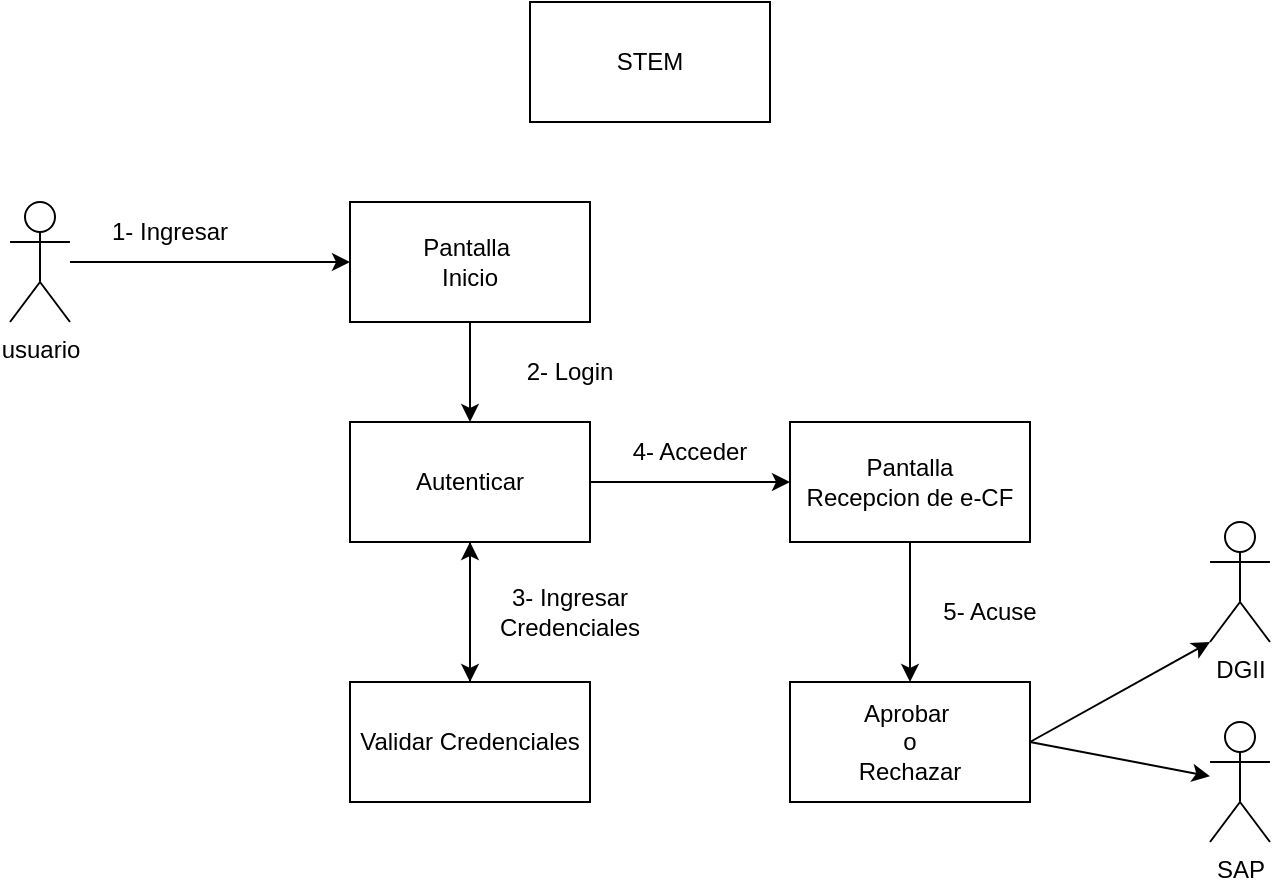 <mxfile version="23.1.1" type="github">
  <diagram name="Page-1" id="3APIjETXwuH5DsYp7p1r">
    <mxGraphModel dx="878" dy="1614" grid="1" gridSize="10" guides="1" tooltips="1" connect="1" arrows="1" fold="1" page="1" pageScale="1" pageWidth="850" pageHeight="1100" math="0" shadow="0">
      <root>
        <mxCell id="0" />
        <mxCell id="1" parent="0" />
        <mxCell id="SAPBk8tlBKZ9aR09RMrr-5" style="edgeStyle=orthogonalEdgeStyle;rounded=0;orthogonalLoop=1;jettySize=auto;html=1;entryX=0;entryY=0.5;entryDx=0;entryDy=0;" edge="1" parent="1" source="SAPBk8tlBKZ9aR09RMrr-1" target="SAPBk8tlBKZ9aR09RMrr-4">
          <mxGeometry relative="1" as="geometry" />
        </mxCell>
        <mxCell id="SAPBk8tlBKZ9aR09RMrr-1" value="usuario" style="shape=umlActor;verticalLabelPosition=bottom;verticalAlign=top;html=1;outlineConnect=0;" vertex="1" parent="1">
          <mxGeometry x="80" y="40" width="30" height="60" as="geometry" />
        </mxCell>
        <mxCell id="SAPBk8tlBKZ9aR09RMrr-8" style="edgeStyle=orthogonalEdgeStyle;rounded=0;orthogonalLoop=1;jettySize=auto;html=1;entryX=0.5;entryY=0;entryDx=0;entryDy=0;" edge="1" parent="1" source="SAPBk8tlBKZ9aR09RMrr-4" target="SAPBk8tlBKZ9aR09RMrr-7">
          <mxGeometry relative="1" as="geometry" />
        </mxCell>
        <mxCell id="SAPBk8tlBKZ9aR09RMrr-4" value="Pantalla&amp;nbsp;&lt;br&gt;Inicio" style="rounded=0;whiteSpace=wrap;html=1;" vertex="1" parent="1">
          <mxGeometry x="250" y="40" width="120" height="60" as="geometry" />
        </mxCell>
        <mxCell id="SAPBk8tlBKZ9aR09RMrr-6" value="1- Ingresar" style="text;html=1;strokeColor=none;fillColor=none;align=center;verticalAlign=middle;whiteSpace=wrap;rounded=0;" vertex="1" parent="1">
          <mxGeometry x="120" y="40" width="80" height="30" as="geometry" />
        </mxCell>
        <mxCell id="SAPBk8tlBKZ9aR09RMrr-11" style="edgeStyle=orthogonalEdgeStyle;rounded=0;orthogonalLoop=1;jettySize=auto;html=1;entryX=0.5;entryY=0;entryDx=0;entryDy=0;" edge="1" parent="1" source="SAPBk8tlBKZ9aR09RMrr-7" target="SAPBk8tlBKZ9aR09RMrr-10">
          <mxGeometry relative="1" as="geometry" />
        </mxCell>
        <mxCell id="SAPBk8tlBKZ9aR09RMrr-17" style="edgeStyle=orthogonalEdgeStyle;rounded=0;orthogonalLoop=1;jettySize=auto;html=1;" edge="1" parent="1" source="SAPBk8tlBKZ9aR09RMrr-7" target="SAPBk8tlBKZ9aR09RMrr-14">
          <mxGeometry relative="1" as="geometry" />
        </mxCell>
        <mxCell id="SAPBk8tlBKZ9aR09RMrr-7" value="Autenticar" style="rounded=0;whiteSpace=wrap;html=1;" vertex="1" parent="1">
          <mxGeometry x="250" y="150" width="120" height="60" as="geometry" />
        </mxCell>
        <mxCell id="SAPBk8tlBKZ9aR09RMrr-9" value="2- Login" style="text;html=1;strokeColor=none;fillColor=none;align=center;verticalAlign=middle;whiteSpace=wrap;rounded=0;" vertex="1" parent="1">
          <mxGeometry x="320" y="110" width="80" height="30" as="geometry" />
        </mxCell>
        <mxCell id="SAPBk8tlBKZ9aR09RMrr-12" style="edgeStyle=orthogonalEdgeStyle;rounded=0;orthogonalLoop=1;jettySize=auto;html=1;" edge="1" parent="1" source="SAPBk8tlBKZ9aR09RMrr-10" target="SAPBk8tlBKZ9aR09RMrr-7">
          <mxGeometry relative="1" as="geometry" />
        </mxCell>
        <mxCell id="SAPBk8tlBKZ9aR09RMrr-10" value="Validar Credenciales" style="rounded=0;whiteSpace=wrap;html=1;" vertex="1" parent="1">
          <mxGeometry x="250" y="280" width="120" height="60" as="geometry" />
        </mxCell>
        <mxCell id="SAPBk8tlBKZ9aR09RMrr-13" value="3- Ingresar&lt;br&gt;Credenciales" style="text;html=1;strokeColor=none;fillColor=none;align=center;verticalAlign=middle;whiteSpace=wrap;rounded=0;" vertex="1" parent="1">
          <mxGeometry x="320" y="230" width="80" height="30" as="geometry" />
        </mxCell>
        <mxCell id="SAPBk8tlBKZ9aR09RMrr-20" style="edgeStyle=orthogonalEdgeStyle;rounded=0;orthogonalLoop=1;jettySize=auto;html=1;" edge="1" parent="1" source="SAPBk8tlBKZ9aR09RMrr-14" target="SAPBk8tlBKZ9aR09RMrr-19">
          <mxGeometry relative="1" as="geometry" />
        </mxCell>
        <mxCell id="SAPBk8tlBKZ9aR09RMrr-14" value="Pantalla&lt;br&gt;Recepcion de e-CF" style="rounded=0;whiteSpace=wrap;html=1;" vertex="1" parent="1">
          <mxGeometry x="470" y="150" width="120" height="60" as="geometry" />
        </mxCell>
        <mxCell id="SAPBk8tlBKZ9aR09RMrr-18" value="4- Acceder" style="text;html=1;strokeColor=none;fillColor=none;align=center;verticalAlign=middle;whiteSpace=wrap;rounded=0;" vertex="1" parent="1">
          <mxGeometry x="380" y="150" width="80" height="30" as="geometry" />
        </mxCell>
        <mxCell id="SAPBk8tlBKZ9aR09RMrr-19" value="Aprobar&amp;nbsp;&lt;br&gt;o&lt;br&gt;Rechazar" style="rounded=0;whiteSpace=wrap;html=1;" vertex="1" parent="1">
          <mxGeometry x="470" y="280" width="120" height="60" as="geometry" />
        </mxCell>
        <mxCell id="SAPBk8tlBKZ9aR09RMrr-21" value="5- Acuse" style="text;html=1;strokeColor=none;fillColor=none;align=center;verticalAlign=middle;whiteSpace=wrap;rounded=0;" vertex="1" parent="1">
          <mxGeometry x="530" y="230" width="80" height="30" as="geometry" />
        </mxCell>
        <mxCell id="SAPBk8tlBKZ9aR09RMrr-22" value="DGII" style="shape=umlActor;verticalLabelPosition=bottom;verticalAlign=top;html=1;outlineConnect=0;" vertex="1" parent="1">
          <mxGeometry x="680" y="200" width="30" height="60" as="geometry" />
        </mxCell>
        <mxCell id="SAPBk8tlBKZ9aR09RMrr-23" value="SAP" style="shape=umlActor;verticalLabelPosition=bottom;verticalAlign=top;html=1;outlineConnect=0;" vertex="1" parent="1">
          <mxGeometry x="680" y="300" width="30" height="60" as="geometry" />
        </mxCell>
        <mxCell id="SAPBk8tlBKZ9aR09RMrr-28" value="" style="endArrow=classic;html=1;rounded=0;entryX=0;entryY=1;entryDx=0;entryDy=0;entryPerimeter=0;exitX=1;exitY=0.5;exitDx=0;exitDy=0;" edge="1" parent="1" source="SAPBk8tlBKZ9aR09RMrr-19" target="SAPBk8tlBKZ9aR09RMrr-22">
          <mxGeometry width="50" height="50" relative="1" as="geometry">
            <mxPoint x="620" y="300" as="sourcePoint" />
            <mxPoint x="670" y="250" as="targetPoint" />
          </mxGeometry>
        </mxCell>
        <mxCell id="SAPBk8tlBKZ9aR09RMrr-29" value="" style="endArrow=classic;html=1;rounded=0;exitX=1;exitY=0.5;exitDx=0;exitDy=0;" edge="1" parent="1" source="SAPBk8tlBKZ9aR09RMrr-19" target="SAPBk8tlBKZ9aR09RMrr-23">
          <mxGeometry width="50" height="50" relative="1" as="geometry">
            <mxPoint x="600" y="320" as="sourcePoint" />
            <mxPoint x="720" y="180" as="targetPoint" />
          </mxGeometry>
        </mxCell>
        <mxCell id="SAPBk8tlBKZ9aR09RMrr-31" value="STEM" style="rounded=0;whiteSpace=wrap;html=1;" vertex="1" parent="1">
          <mxGeometry x="340" y="-60" width="120" height="60" as="geometry" />
        </mxCell>
      </root>
    </mxGraphModel>
  </diagram>
</mxfile>
